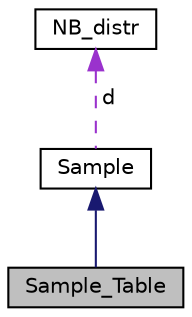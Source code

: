 digraph "Sample_Table"
{
 // LATEX_PDF_SIZE
  edge [fontname="Helvetica",fontsize="10",labelfontname="Helvetica",labelfontsize="10"];
  node [fontname="Helvetica",fontsize="10",shape=record];
  Node1 [label="Sample_Table",height=0.2,width=0.4,color="black", fillcolor="grey75", style="filled", fontcolor="black",tooltip=" "];
  Node2 -> Node1 [dir="back",color="midnightblue",fontsize="10",style="solid",fontname="Helvetica"];
  Node2 [label="Sample",height=0.2,width=0.4,color="black", fillcolor="white", style="filled",URL="$classSample.html",tooltip=" "];
  Node3 -> Node2 [dir="back",color="darkorchid3",fontsize="10",style="dashed",label=" d" ,fontname="Helvetica"];
  Node3 [label="NB_distr",height=0.2,width=0.4,color="black", fillcolor="white", style="filled",URL="$classNB__distr.html",tooltip="Класс, содержащий параметры отрицательно-биномиального распределения и вычисляющий его вероятности."];
}
